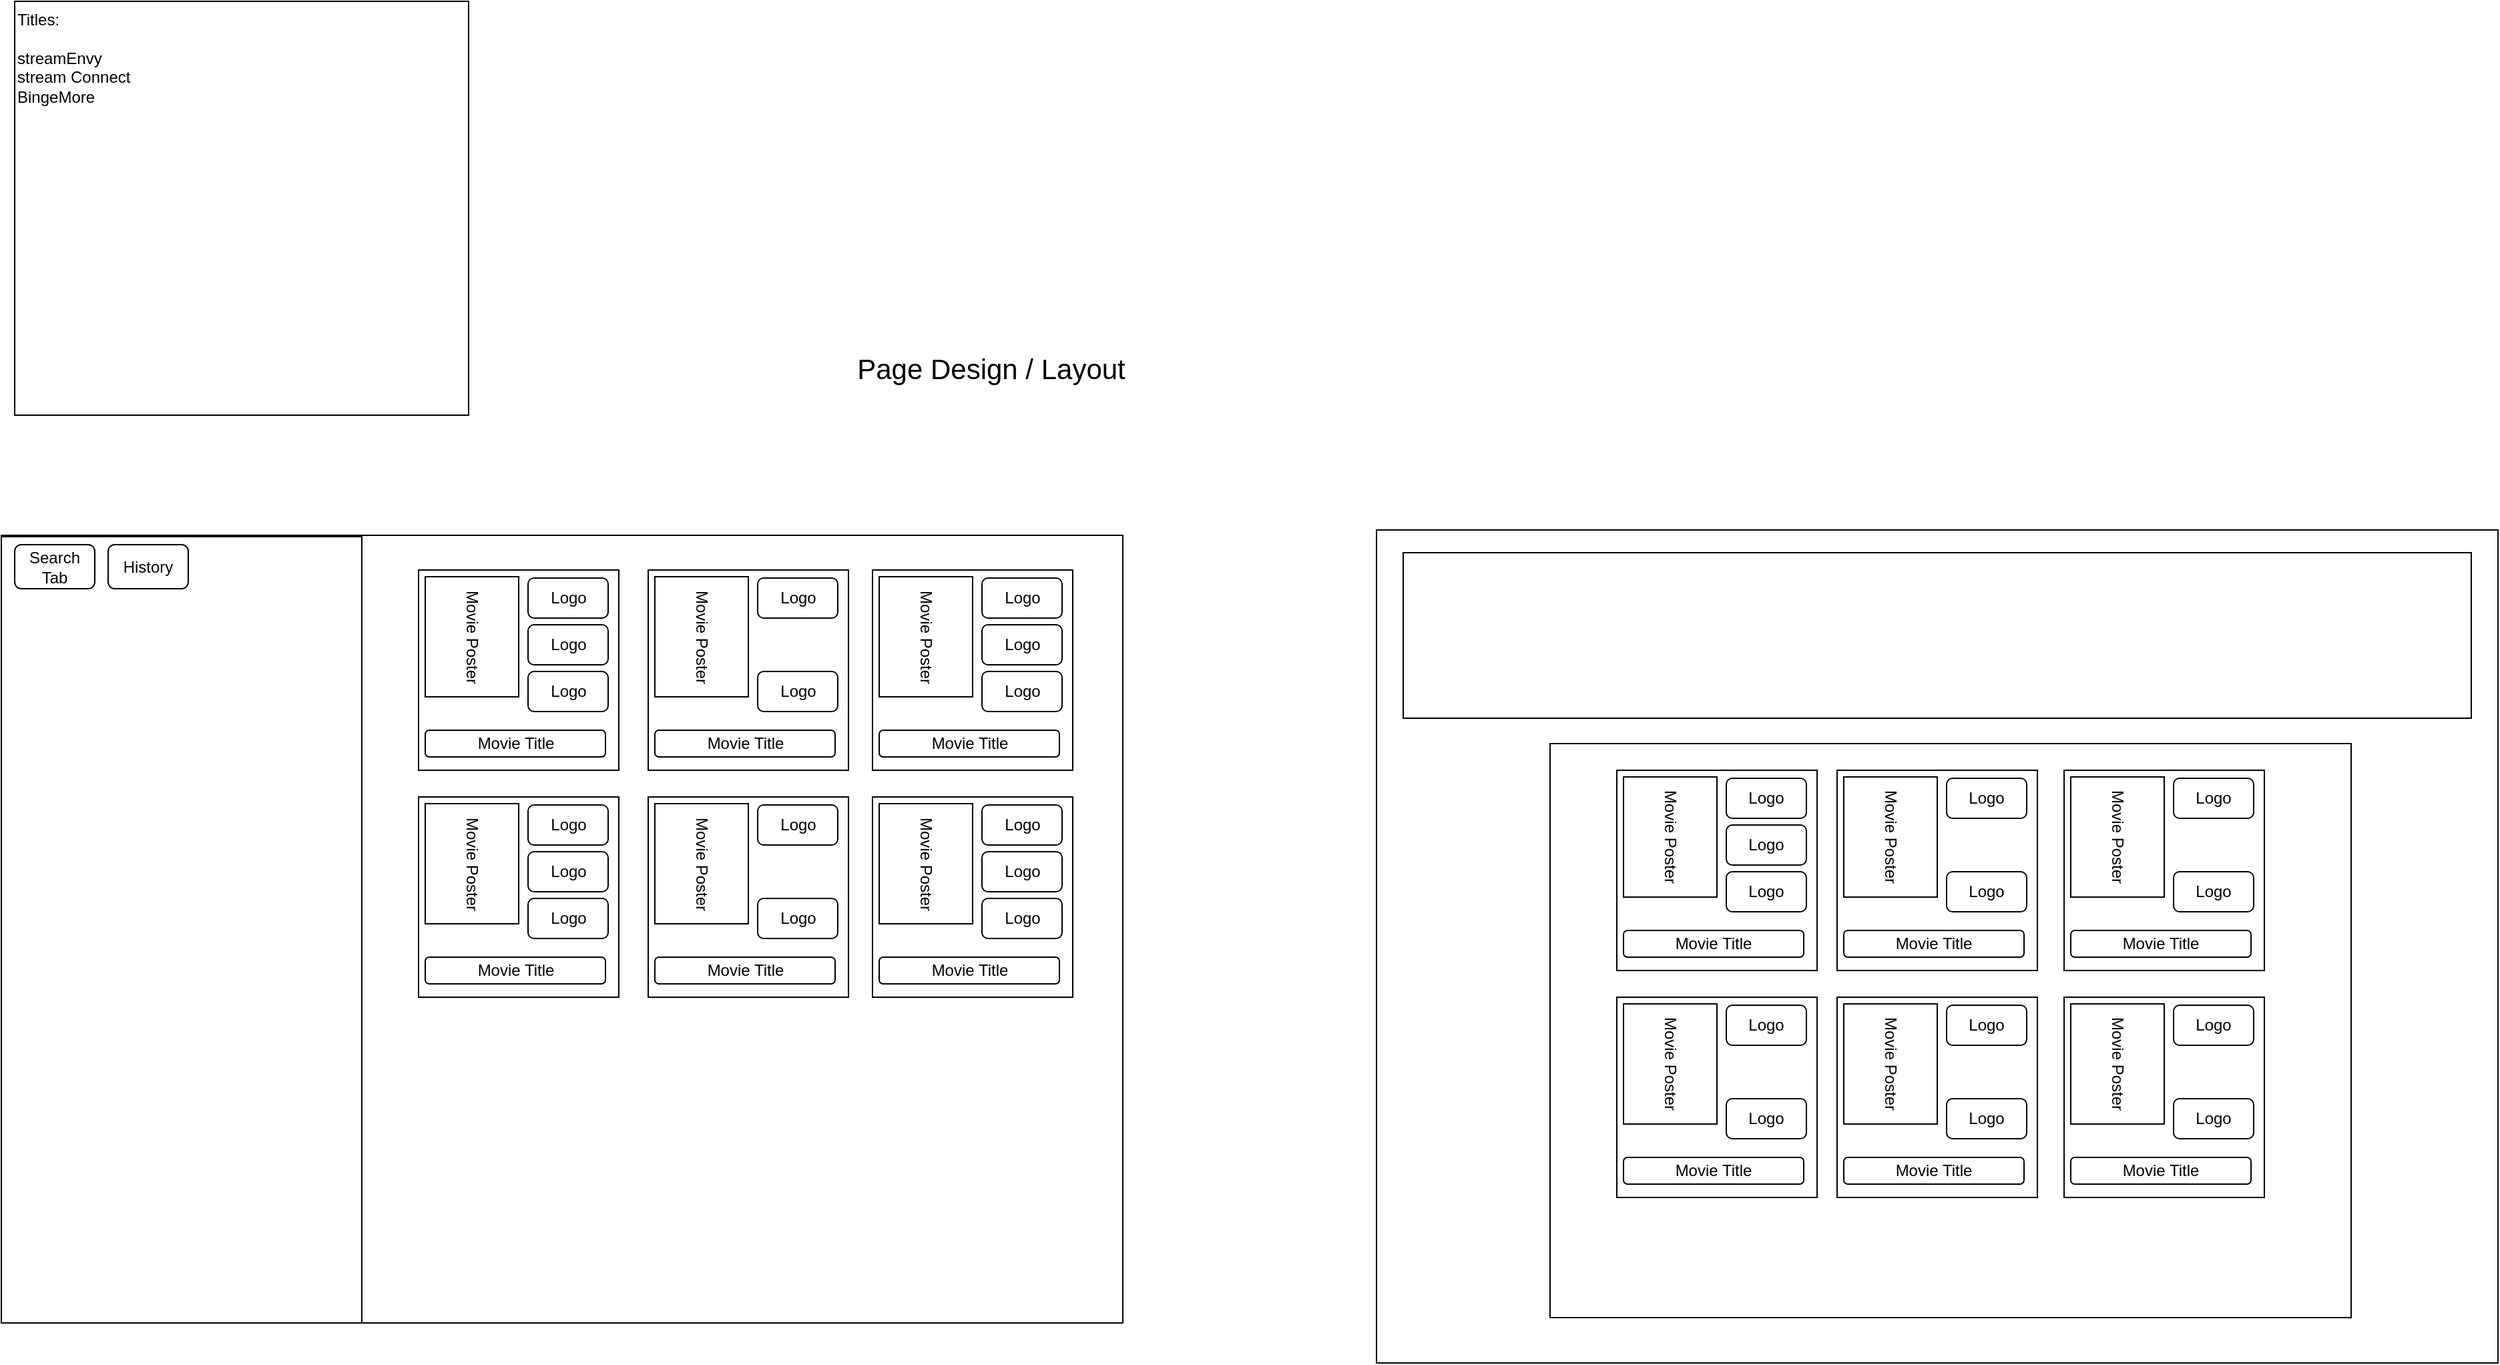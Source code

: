 <mxfile version="20.0.4" type="github" pages="3">
  <diagram id="Ak_6PLhMbCiVXatLOwjV" name="Page Layout">
    <mxGraphModel grid="1" page="1" gridSize="10" guides="1" tooltips="1" connect="1" arrows="1" fold="1" pageScale="1" pageWidth="850" pageHeight="1100" math="0" shadow="0">
      <root>
        <mxCell id="0" />
        <mxCell id="1" parent="0" />
        <mxCell id="VjZ6RCnpF5j11ZpRup7t-1" value="" style="rounded=0;whiteSpace=wrap;html=1;" parent="1" vertex="1">
          <mxGeometry x="20" y="80" width="840" height="590" as="geometry" />
        </mxCell>
        <mxCell id="VjZ6RCnpF5j11ZpRup7t-2" value="" style="rounded=0;whiteSpace=wrap;html=1;" parent="1" vertex="1">
          <mxGeometry x="20" y="81" width="270" height="589" as="geometry" />
        </mxCell>
        <mxCell id="VjZ6RCnpF5j11ZpRup7t-5" value="" style="whiteSpace=wrap;html=1;aspect=fixed;" parent="1" vertex="1">
          <mxGeometry x="332.5" y="106" width="150" height="150" as="geometry" />
        </mxCell>
        <mxCell id="VjZ6RCnpF5j11ZpRup7t-6" value="Movie Poster" style="rounded=0;whiteSpace=wrap;html=1;rotation=90;" parent="1" vertex="1">
          <mxGeometry x="327.5" y="121" width="90" height="70" as="geometry" />
        </mxCell>
        <mxCell id="VjZ6RCnpF5j11ZpRup7t-7" value="Logo" style="rounded=1;whiteSpace=wrap;html=1;" parent="1" vertex="1">
          <mxGeometry x="414.5" y="112" width="60" height="30" as="geometry" />
        </mxCell>
        <mxCell id="VjZ6RCnpF5j11ZpRup7t-8" value="Logo" style="rounded=1;whiteSpace=wrap;html=1;" parent="1" vertex="1">
          <mxGeometry x="414.5" y="147" width="60" height="30" as="geometry" />
        </mxCell>
        <mxCell id="VjZ6RCnpF5j11ZpRup7t-9" value="Logo" style="rounded=1;whiteSpace=wrap;html=1;" parent="1" vertex="1">
          <mxGeometry x="414.5" y="182" width="60" height="30" as="geometry" />
        </mxCell>
        <mxCell id="VjZ6RCnpF5j11ZpRup7t-10" value="Movie Title" style="rounded=1;whiteSpace=wrap;html=1;" parent="1" vertex="1">
          <mxGeometry x="337.5" y="226" width="135" height="20" as="geometry" />
        </mxCell>
        <mxCell id="VjZ6RCnpF5j11ZpRup7t-11" value="" style="whiteSpace=wrap;html=1;aspect=fixed;" parent="1" vertex="1">
          <mxGeometry x="504.5" y="106" width="150" height="150" as="geometry" />
        </mxCell>
        <mxCell id="VjZ6RCnpF5j11ZpRup7t-12" value="Movie Poster" style="rounded=0;whiteSpace=wrap;html=1;rotation=90;" parent="1" vertex="1">
          <mxGeometry x="499.5" y="121" width="90" height="70" as="geometry" />
        </mxCell>
        <mxCell id="VjZ6RCnpF5j11ZpRup7t-13" value="Movie Title" style="rounded=1;whiteSpace=wrap;html=1;" parent="1" vertex="1">
          <mxGeometry x="509.5" y="226" width="135" height="20" as="geometry" />
        </mxCell>
        <mxCell id="VjZ6RCnpF5j11ZpRup7t-14" value="Logo" style="rounded=1;whiteSpace=wrap;html=1;" parent="1" vertex="1">
          <mxGeometry x="586.5" y="182" width="60" height="30" as="geometry" />
        </mxCell>
        <mxCell id="VjZ6RCnpF5j11ZpRup7t-15" value="Logo" style="rounded=1;whiteSpace=wrap;html=1;" parent="1" vertex="1">
          <mxGeometry x="586.5" y="112" width="60" height="30" as="geometry" />
        </mxCell>
        <mxCell id="VjZ6RCnpF5j11ZpRup7t-26" value="" style="rounded=0;whiteSpace=wrap;html=1;" parent="1" vertex="1">
          <mxGeometry x="1050" y="76" width="840" height="624" as="geometry" />
        </mxCell>
        <mxCell id="VjZ6RCnpF5j11ZpRup7t-27" value="" style="rounded=0;whiteSpace=wrap;html=1;" parent="1" vertex="1">
          <mxGeometry x="1070" y="93" width="800" height="124" as="geometry" />
        </mxCell>
        <mxCell id="VjZ6RCnpF5j11ZpRup7t-28" value="" style="rounded=0;whiteSpace=wrap;html=1;" parent="1" vertex="1">
          <mxGeometry x="1180" y="236" width="600" height="430" as="geometry" />
        </mxCell>
        <mxCell id="VjZ6RCnpF5j11ZpRup7t-29" value="" style="whiteSpace=wrap;html=1;aspect=fixed;" parent="1" vertex="1">
          <mxGeometry x="1230" y="256" width="150" height="150" as="geometry" />
        </mxCell>
        <mxCell id="VjZ6RCnpF5j11ZpRup7t-30" value="Movie Poster" style="rounded=0;whiteSpace=wrap;html=1;rotation=90;" parent="1" vertex="1">
          <mxGeometry x="1225" y="271" width="90" height="70" as="geometry" />
        </mxCell>
        <mxCell id="VjZ6RCnpF5j11ZpRup7t-31" value="Logo" style="rounded=1;whiteSpace=wrap;html=1;" parent="1" vertex="1">
          <mxGeometry x="1312" y="262" width="60" height="30" as="geometry" />
        </mxCell>
        <mxCell id="VjZ6RCnpF5j11ZpRup7t-32" value="Logo" style="rounded=1;whiteSpace=wrap;html=1;" parent="1" vertex="1">
          <mxGeometry x="1312" y="297" width="60" height="30" as="geometry" />
        </mxCell>
        <mxCell id="VjZ6RCnpF5j11ZpRup7t-33" value="Logo" style="rounded=1;whiteSpace=wrap;html=1;" parent="1" vertex="1">
          <mxGeometry x="1312" y="332" width="60" height="30" as="geometry" />
        </mxCell>
        <mxCell id="VjZ6RCnpF5j11ZpRup7t-34" value="Movie Title" style="rounded=1;whiteSpace=wrap;html=1;" parent="1" vertex="1">
          <mxGeometry x="1235" y="376" width="135" height="20" as="geometry" />
        </mxCell>
        <mxCell id="VjZ6RCnpF5j11ZpRup7t-35" value="" style="whiteSpace=wrap;html=1;aspect=fixed;" parent="1" vertex="1">
          <mxGeometry x="1395" y="256" width="150" height="150" as="geometry" />
        </mxCell>
        <mxCell id="VjZ6RCnpF5j11ZpRup7t-36" value="Movie Poster" style="rounded=0;whiteSpace=wrap;html=1;rotation=90;" parent="1" vertex="1">
          <mxGeometry x="1390" y="271" width="90" height="70" as="geometry" />
        </mxCell>
        <mxCell id="VjZ6RCnpF5j11ZpRup7t-37" value="Movie Title" style="rounded=1;whiteSpace=wrap;html=1;" parent="1" vertex="1">
          <mxGeometry x="1400" y="376" width="135" height="20" as="geometry" />
        </mxCell>
        <mxCell id="VjZ6RCnpF5j11ZpRup7t-38" value="Logo" style="rounded=1;whiteSpace=wrap;html=1;" parent="1" vertex="1">
          <mxGeometry x="1477" y="332" width="60" height="30" as="geometry" />
        </mxCell>
        <mxCell id="VjZ6RCnpF5j11ZpRup7t-39" value="Logo" style="rounded=1;whiteSpace=wrap;html=1;" parent="1" vertex="1">
          <mxGeometry x="1477" y="262" width="60" height="30" as="geometry" />
        </mxCell>
        <mxCell id="VjZ6RCnpF5j11ZpRup7t-40" value="" style="whiteSpace=wrap;html=1;aspect=fixed;" parent="1" vertex="1">
          <mxGeometry x="1230" y="426" width="150" height="150" as="geometry" />
        </mxCell>
        <mxCell id="VjZ6RCnpF5j11ZpRup7t-41" value="Movie Poster" style="rounded=0;whiteSpace=wrap;html=1;rotation=90;" parent="1" vertex="1">
          <mxGeometry x="1225" y="441" width="90" height="70" as="geometry" />
        </mxCell>
        <mxCell id="VjZ6RCnpF5j11ZpRup7t-42" value="Movie Title" style="rounded=1;whiteSpace=wrap;html=1;" parent="1" vertex="1">
          <mxGeometry x="1235" y="546" width="135" height="20" as="geometry" />
        </mxCell>
        <mxCell id="VjZ6RCnpF5j11ZpRup7t-43" value="Logo" style="rounded=1;whiteSpace=wrap;html=1;" parent="1" vertex="1">
          <mxGeometry x="1312" y="502" width="60" height="30" as="geometry" />
        </mxCell>
        <mxCell id="VjZ6RCnpF5j11ZpRup7t-44" value="Logo" style="rounded=1;whiteSpace=wrap;html=1;" parent="1" vertex="1">
          <mxGeometry x="1312" y="432" width="60" height="30" as="geometry" />
        </mxCell>
        <mxCell id="VjZ6RCnpF5j11ZpRup7t-45" value="" style="whiteSpace=wrap;html=1;aspect=fixed;" parent="1" vertex="1">
          <mxGeometry x="1395" y="426" width="150" height="150" as="geometry" />
        </mxCell>
        <mxCell id="VjZ6RCnpF5j11ZpRup7t-46" value="Movie Poster" style="rounded=0;whiteSpace=wrap;html=1;rotation=90;" parent="1" vertex="1">
          <mxGeometry x="1390" y="441" width="90" height="70" as="geometry" />
        </mxCell>
        <mxCell id="VjZ6RCnpF5j11ZpRup7t-47" value="Movie Title" style="rounded=1;whiteSpace=wrap;html=1;" parent="1" vertex="1">
          <mxGeometry x="1400" y="546" width="135" height="20" as="geometry" />
        </mxCell>
        <mxCell id="VjZ6RCnpF5j11ZpRup7t-48" value="Logo" style="rounded=1;whiteSpace=wrap;html=1;" parent="1" vertex="1">
          <mxGeometry x="1477" y="502" width="60" height="30" as="geometry" />
        </mxCell>
        <mxCell id="VjZ6RCnpF5j11ZpRup7t-49" value="Logo" style="rounded=1;whiteSpace=wrap;html=1;" parent="1" vertex="1">
          <mxGeometry x="1477" y="432" width="60" height="30" as="geometry" />
        </mxCell>
        <mxCell id="VjZ6RCnpF5j11ZpRup7t-50" value="" style="whiteSpace=wrap;html=1;aspect=fixed;" parent="1" vertex="1">
          <mxGeometry x="1565" y="256" width="150" height="150" as="geometry" />
        </mxCell>
        <mxCell id="VjZ6RCnpF5j11ZpRup7t-51" value="Movie Poster" style="rounded=0;whiteSpace=wrap;html=1;rotation=90;" parent="1" vertex="1">
          <mxGeometry x="1560" y="271" width="90" height="70" as="geometry" />
        </mxCell>
        <mxCell id="VjZ6RCnpF5j11ZpRup7t-52" value="Movie Title" style="rounded=1;whiteSpace=wrap;html=1;" parent="1" vertex="1">
          <mxGeometry x="1570" y="376" width="135" height="20" as="geometry" />
        </mxCell>
        <mxCell id="VjZ6RCnpF5j11ZpRup7t-53" value="Logo" style="rounded=1;whiteSpace=wrap;html=1;" parent="1" vertex="1">
          <mxGeometry x="1647" y="332" width="60" height="30" as="geometry" />
        </mxCell>
        <mxCell id="VjZ6RCnpF5j11ZpRup7t-54" value="Logo" style="rounded=1;whiteSpace=wrap;html=1;" parent="1" vertex="1">
          <mxGeometry x="1647" y="262" width="60" height="30" as="geometry" />
        </mxCell>
        <mxCell id="VjZ6RCnpF5j11ZpRup7t-55" value="" style="whiteSpace=wrap;html=1;aspect=fixed;" parent="1" vertex="1">
          <mxGeometry x="1565" y="426" width="150" height="150" as="geometry" />
        </mxCell>
        <mxCell id="VjZ6RCnpF5j11ZpRup7t-56" value="Movie Poster" style="rounded=0;whiteSpace=wrap;html=1;rotation=90;" parent="1" vertex="1">
          <mxGeometry x="1560" y="441" width="90" height="70" as="geometry" />
        </mxCell>
        <mxCell id="VjZ6RCnpF5j11ZpRup7t-57" value="Movie Title" style="rounded=1;whiteSpace=wrap;html=1;" parent="1" vertex="1">
          <mxGeometry x="1570" y="546" width="135" height="20" as="geometry" />
        </mxCell>
        <mxCell id="VjZ6RCnpF5j11ZpRup7t-58" value="Logo" style="rounded=1;whiteSpace=wrap;html=1;" parent="1" vertex="1">
          <mxGeometry x="1647" y="502" width="60" height="30" as="geometry" />
        </mxCell>
        <mxCell id="VjZ6RCnpF5j11ZpRup7t-59" value="Logo" style="rounded=1;whiteSpace=wrap;html=1;" parent="1" vertex="1">
          <mxGeometry x="1647" y="432" width="60" height="30" as="geometry" />
        </mxCell>
        <mxCell id="VjZ6RCnpF5j11ZpRup7t-84" value="" style="whiteSpace=wrap;html=1;aspect=fixed;" parent="1" vertex="1">
          <mxGeometry x="672.5" y="106" width="150" height="150" as="geometry" />
        </mxCell>
        <mxCell id="VjZ6RCnpF5j11ZpRup7t-85" value="Movie Poster" style="rounded=0;whiteSpace=wrap;html=1;rotation=90;" parent="1" vertex="1">
          <mxGeometry x="667.5" y="121" width="90" height="70" as="geometry" />
        </mxCell>
        <mxCell id="VjZ6RCnpF5j11ZpRup7t-86" value="Logo" style="rounded=1;whiteSpace=wrap;html=1;" parent="1" vertex="1">
          <mxGeometry x="754.5" y="112" width="60" height="30" as="geometry" />
        </mxCell>
        <mxCell id="VjZ6RCnpF5j11ZpRup7t-87" value="Logo" style="rounded=1;whiteSpace=wrap;html=1;" parent="1" vertex="1">
          <mxGeometry x="754.5" y="147" width="60" height="30" as="geometry" />
        </mxCell>
        <mxCell id="VjZ6RCnpF5j11ZpRup7t-88" value="Logo" style="rounded=1;whiteSpace=wrap;html=1;" parent="1" vertex="1">
          <mxGeometry x="754.5" y="182" width="60" height="30" as="geometry" />
        </mxCell>
        <mxCell id="VjZ6RCnpF5j11ZpRup7t-89" value="Movie Title" style="rounded=1;whiteSpace=wrap;html=1;" parent="1" vertex="1">
          <mxGeometry x="677.5" y="226" width="135" height="20" as="geometry" />
        </mxCell>
        <mxCell id="VjZ6RCnpF5j11ZpRup7t-90" value="" style="whiteSpace=wrap;html=1;aspect=fixed;" parent="1" vertex="1">
          <mxGeometry x="332.5" y="276" width="150" height="150" as="geometry" />
        </mxCell>
        <mxCell id="VjZ6RCnpF5j11ZpRup7t-91" value="Movie Poster" style="rounded=0;whiteSpace=wrap;html=1;rotation=90;" parent="1" vertex="1">
          <mxGeometry x="327.5" y="291" width="90" height="70" as="geometry" />
        </mxCell>
        <mxCell id="VjZ6RCnpF5j11ZpRup7t-92" value="Logo" style="rounded=1;whiteSpace=wrap;html=1;" parent="1" vertex="1">
          <mxGeometry x="414.5" y="282" width="60" height="30" as="geometry" />
        </mxCell>
        <mxCell id="VjZ6RCnpF5j11ZpRup7t-93" value="Logo" style="rounded=1;whiteSpace=wrap;html=1;" parent="1" vertex="1">
          <mxGeometry x="414.5" y="317" width="60" height="30" as="geometry" />
        </mxCell>
        <mxCell id="VjZ6RCnpF5j11ZpRup7t-94" value="Logo" style="rounded=1;whiteSpace=wrap;html=1;" parent="1" vertex="1">
          <mxGeometry x="414.5" y="352" width="60" height="30" as="geometry" />
        </mxCell>
        <mxCell id="VjZ6RCnpF5j11ZpRup7t-95" value="Movie Title" style="rounded=1;whiteSpace=wrap;html=1;" parent="1" vertex="1">
          <mxGeometry x="337.5" y="396" width="135" height="20" as="geometry" />
        </mxCell>
        <mxCell id="VjZ6RCnpF5j11ZpRup7t-96" value="" style="whiteSpace=wrap;html=1;aspect=fixed;" parent="1" vertex="1">
          <mxGeometry x="504.5" y="276" width="150" height="150" as="geometry" />
        </mxCell>
        <mxCell id="VjZ6RCnpF5j11ZpRup7t-97" value="Movie Poster" style="rounded=0;whiteSpace=wrap;html=1;rotation=90;" parent="1" vertex="1">
          <mxGeometry x="499.5" y="291" width="90" height="70" as="geometry" />
        </mxCell>
        <mxCell id="VjZ6RCnpF5j11ZpRup7t-98" value="Movie Title" style="rounded=1;whiteSpace=wrap;html=1;" parent="1" vertex="1">
          <mxGeometry x="509.5" y="396" width="135" height="20" as="geometry" />
        </mxCell>
        <mxCell id="VjZ6RCnpF5j11ZpRup7t-99" value="Logo" style="rounded=1;whiteSpace=wrap;html=1;" parent="1" vertex="1">
          <mxGeometry x="586.5" y="352" width="60" height="30" as="geometry" />
        </mxCell>
        <mxCell id="VjZ6RCnpF5j11ZpRup7t-100" value="Logo" style="rounded=1;whiteSpace=wrap;html=1;" parent="1" vertex="1">
          <mxGeometry x="586.5" y="282" width="60" height="30" as="geometry" />
        </mxCell>
        <mxCell id="VjZ6RCnpF5j11ZpRup7t-101" value="" style="whiteSpace=wrap;html=1;aspect=fixed;" parent="1" vertex="1">
          <mxGeometry x="672.5" y="276" width="150" height="150" as="geometry" />
        </mxCell>
        <mxCell id="VjZ6RCnpF5j11ZpRup7t-102" value="Movie Poster" style="rounded=0;whiteSpace=wrap;html=1;rotation=90;" parent="1" vertex="1">
          <mxGeometry x="667.5" y="291" width="90" height="70" as="geometry" />
        </mxCell>
        <mxCell id="VjZ6RCnpF5j11ZpRup7t-103" value="Logo" style="rounded=1;whiteSpace=wrap;html=1;" parent="1" vertex="1">
          <mxGeometry x="754.5" y="282" width="60" height="30" as="geometry" />
        </mxCell>
        <mxCell id="VjZ6RCnpF5j11ZpRup7t-104" value="Logo" style="rounded=1;whiteSpace=wrap;html=1;" parent="1" vertex="1">
          <mxGeometry x="754.5" y="317" width="60" height="30" as="geometry" />
        </mxCell>
        <mxCell id="VjZ6RCnpF5j11ZpRup7t-105" value="Logo" style="rounded=1;whiteSpace=wrap;html=1;" parent="1" vertex="1">
          <mxGeometry x="754.5" y="352" width="60" height="30" as="geometry" />
        </mxCell>
        <mxCell id="VjZ6RCnpF5j11ZpRup7t-106" value="Movie Title" style="rounded=1;whiteSpace=wrap;html=1;" parent="1" vertex="1">
          <mxGeometry x="677.5" y="396" width="135" height="20" as="geometry" />
        </mxCell>
        <mxCell id="HzVnUczQ9QOxi_G6JP10-1" value="Search Tab" style="rounded=1;whiteSpace=wrap;html=1;" parent="1" vertex="1">
          <mxGeometry x="30" y="87" width="60" height="33" as="geometry" />
        </mxCell>
        <mxCell id="HzVnUczQ9QOxi_G6JP10-2" value="History" style="rounded=1;whiteSpace=wrap;html=1;" parent="1" vertex="1">
          <mxGeometry x="100" y="87" width="60" height="33" as="geometry" />
        </mxCell>
        <mxCell id="6lMFUfr0LPkwI6VHOKyJ-1" value="Titles:&lt;br&gt;&lt;br&gt;streamEnvy&lt;br&gt;stream Connect&lt;br&gt;BingeMore" style="rounded=0;whiteSpace=wrap;html=1;labelBackgroundColor=none;align=left;verticalAlign=top;" vertex="1" parent="1">
          <mxGeometry x="30" y="-320" width="340" height="310" as="geometry" />
        </mxCell>
        <mxCell id="VujciQvoE6EGb4st5xI6-1" value="Page Design / Layout" style="text;html=1;strokeColor=none;fillColor=none;align=center;verticalAlign=middle;whiteSpace=wrap;rounded=0;fontSize=21;" vertex="1" parent="1">
          <mxGeometry x="483" y="-60" width="557" height="30" as="geometry" />
        </mxCell>
      </root>
    </mxGraphModel>
  </diagram>
  <diagram id="16dwAzLYU4UgS7igFexs" name="Card Displays">
    <mxGraphModel dx="2272" dy="772" grid="1" gridSize="10" guides="1" tooltips="1" connect="1" arrows="1" fold="1" page="1" pageScale="1" pageWidth="850" pageHeight="1100" math="0" shadow="0">
      <root>
        <mxCell id="0" />
        <mxCell id="1" parent="0" />
        <mxCell id="e_unM6hv__YjRPhUCG6u-1" value="" style="rounded=0;whiteSpace=wrap;html=1;" vertex="1" parent="1">
          <mxGeometry x="-200" y="170" width="400" height="150" as="geometry" />
        </mxCell>
        <mxCell id="e_unM6hv__YjRPhUCG6u-2" value="Movie Poster" style="rounded=0;whiteSpace=wrap;html=1;" vertex="1" parent="1">
          <mxGeometry x="-200" y="170" width="110" height="150" as="geometry" />
        </mxCell>
        <mxCell id="e_unM6hv__YjRPhUCG6u-3" value="Other Actors" style="rounded=1;whiteSpace=wrap;html=1;align=left;" vertex="1" parent="1">
          <mxGeometry x="-82.5" y="217" width="192.5" height="93" as="geometry" />
        </mxCell>
        <mxCell id="e_unM6hv__YjRPhUCG6u-4" value="Harry Potter" style="rounded=0;whiteSpace=wrap;html=1;align=left;" vertex="1" parent="1">
          <mxGeometry x="-82.5" y="180" width="192.5" height="30" as="geometry" />
        </mxCell>
        <mxCell id="e_unM6hv__YjRPhUCG6u-5" value="Disney Plus&lt;br&gt;Netflix" style="rounded=0;whiteSpace=wrap;html=1;align=center;verticalAlign=top;" vertex="1" parent="1">
          <mxGeometry x="120" y="180" width="70" height="130" as="geometry" />
        </mxCell>
        <mxCell id="e_unM6hv__YjRPhUCG6u-6" value="Movie Thumb" style="rounded=0;whiteSpace=wrap;html=1;" vertex="1" parent="1">
          <mxGeometry x="-202.5" y="370" width="50" height="60" as="geometry" />
        </mxCell>
        <mxCell id="e_unM6hv__YjRPhUCG6u-7" value="Harry Potter" style="rounded=0;whiteSpace=wrap;html=1;align=left;" vertex="1" parent="1">
          <mxGeometry x="-132.5" y="370" width="272.5" height="30" as="geometry" />
        </mxCell>
        <mxCell id="e_unM6hv__YjRPhUCG6u-8" value="Disney Plus | Netflix" style="rounded=0;whiteSpace=wrap;html=1;align=left;" vertex="1" parent="1">
          <mxGeometry x="-132.5" y="400" width="272.5" height="30" as="geometry" />
        </mxCell>
        <mxCell id="e_unM6hv__YjRPhUCG6u-9" value="Movie Thumb" style="rounded=0;whiteSpace=wrap;html=1;" vertex="1" parent="1">
          <mxGeometry x="-200" y="500" width="50" height="60" as="geometry" />
        </mxCell>
        <mxCell id="e_unM6hv__YjRPhUCG6u-10" value="Harry Potter" style="rounded=0;whiteSpace=wrap;html=1;align=left;" vertex="1" parent="1">
          <mxGeometry x="-130" y="502" width="80" height="30" as="geometry" />
        </mxCell>
        <mxCell id="e_unM6hv__YjRPhUCG6u-11" value="Disney Plus | Netflix" style="rounded=0;whiteSpace=wrap;html=1;align=right;" vertex="1" parent="1">
          <mxGeometry x="-50" y="502" width="190" height="30" as="geometry" />
        </mxCell>
        <mxCell id="e_unM6hv__YjRPhUCG6u-12" value="Other Actors" style="rounded=1;whiteSpace=wrap;html=1;align=left;" vertex="1" parent="1">
          <mxGeometry x="-130" y="532" width="270" height="28" as="geometry" />
        </mxCell>
        <mxCell id="e_unM6hv__YjRPhUCG6u-13" value="Sample 1" style="text;html=1;strokeColor=none;fillColor=none;align=center;verticalAlign=middle;whiteSpace=wrap;rounded=0;fontSize=21;" vertex="1" parent="1">
          <mxGeometry x="-200" y="140" width="130" height="30" as="geometry" />
        </mxCell>
        <mxCell id="e_unM6hv__YjRPhUCG6u-14" value="Sample 2" style="text;html=1;strokeColor=none;fillColor=none;align=center;verticalAlign=middle;whiteSpace=wrap;rounded=0;fontSize=21;" vertex="1" parent="1">
          <mxGeometry x="-202.5" y="340" width="130" height="30" as="geometry" />
        </mxCell>
        <mxCell id="e_unM6hv__YjRPhUCG6u-15" value="Sample 3" style="text;html=1;strokeColor=none;fillColor=none;align=center;verticalAlign=middle;whiteSpace=wrap;rounded=0;fontSize=21;" vertex="1" parent="1">
          <mxGeometry x="-200" y="470" width="130" height="30" as="geometry" />
        </mxCell>
        <mxCell id="_NdngEPlZqnVifICcVsG-1" value="Hulu" style="rounded=0;whiteSpace=wrap;html=1;" vertex="1" parent="1">
          <mxGeometry x="630" y="142" width="120" height="60" as="geometry" />
        </mxCell>
        <mxCell id="_NdngEPlZqnVifICcVsG-2" value="Netflix&lt;span style=&quot;color: rgba(0, 0, 0, 0); font-family: monospace; font-size: 0px; text-align: start;&quot;&gt;%3CmxGraphModel%3E%3Croot%3E%3CmxCell%20id%3D%220%22%2F%3E%3CmxCell%20id%3D%221%22%20parent%3D%220%22%2F%3E%3CmxCell%20id%3D%222%22%20value%3D%22Hulu%22%20style%3D%22rounded%3D0%3BwhiteSpace%3Dwrap%3Bhtml%3D1%3B%22%20vertex%3D%221%22%20parent%3D%221%22%3E%3CmxGeometry%20x%3D%221090%22%20y%3D%22760%22%20width%3D%22120%22%20height%3D%2260%22%20as%3D%22geometry%22%2F%3E%3C%2FmxCell%3E%3C%2Froot%3E%3C%2FmxGraphModel%3E&lt;/span&gt;" style="rounded=0;whiteSpace=wrap;html=1;" vertex="1" parent="1">
          <mxGeometry x="775" y="142" width="120" height="60" as="geometry" />
        </mxCell>
        <mxCell id="_NdngEPlZqnVifICcVsG-3" value="Service" style="rounded=0;whiteSpace=wrap;html=1;" vertex="1" parent="1">
          <mxGeometry x="920" y="142" width="120" height="60" as="geometry" />
        </mxCell>
        <mxCell id="_NdngEPlZqnVifICcVsG-4" value="Movie Thumb" style="rounded=0;whiteSpace=wrap;html=1;" vertex="1" parent="1">
          <mxGeometry x="330" y="212" width="50" height="60" as="geometry" />
        </mxCell>
        <mxCell id="_NdngEPlZqnVifICcVsG-5" value="Harry Potter" style="rounded=0;whiteSpace=wrap;html=1;align=left;" vertex="1" parent="1">
          <mxGeometry x="380" y="212" width="240" height="30" as="geometry" />
        </mxCell>
        <mxCell id="_NdngEPlZqnVifICcVsG-6" value="Other Actors" style="rounded=1;whiteSpace=wrap;html=1;align=left;" vertex="1" parent="1">
          <mxGeometry x="380" y="244" width="240" height="28" as="geometry" />
        </mxCell>
        <mxCell id="_NdngEPlZqnVifICcVsG-7" value="" style="sketch=0;html=1;aspect=fixed;strokeColor=none;shadow=0;align=center;verticalAlign=top;fillColor=#2D9C5E;shape=mxgraph.gcp2.check" vertex="1" parent="1">
          <mxGeometry x="660" y="212" width="75" height="60" as="geometry" />
        </mxCell>
        <mxCell id="_NdngEPlZqnVifICcVsG-8" value="" style="sketch=0;html=1;aspect=fixed;strokeColor=none;shadow=0;align=center;verticalAlign=top;fillColor=#2D9C5E;shape=mxgraph.gcp2.check" vertex="1" parent="1">
          <mxGeometry x="945" y="212" width="75" height="60" as="geometry" />
        </mxCell>
        <mxCell id="_NdngEPlZqnVifICcVsG-9" value="" style="verticalLabelPosition=bottom;verticalAlign=top;html=1;shape=mxgraph.basic.no_symbol;labelBackgroundColor=#FF1F0F;" vertex="1" parent="1">
          <mxGeometry x="805" y="212" width="60" height="60" as="geometry" />
        </mxCell>
        <mxCell id="_NdngEPlZqnVifICcVsG-10" value="Movie Thumb" style="rounded=0;whiteSpace=wrap;html=1;" vertex="1" parent="1">
          <mxGeometry x="330" y="294" width="50" height="60" as="geometry" />
        </mxCell>
        <mxCell id="_NdngEPlZqnVifICcVsG-11" value="Harry Potter" style="rounded=0;whiteSpace=wrap;html=1;align=left;" vertex="1" parent="1">
          <mxGeometry x="380" y="294" width="240" height="30" as="geometry" />
        </mxCell>
        <mxCell id="_NdngEPlZqnVifICcVsG-12" value="Other Actors" style="rounded=1;whiteSpace=wrap;html=1;align=left;" vertex="1" parent="1">
          <mxGeometry x="380" y="326" width="240" height="28" as="geometry" />
        </mxCell>
        <mxCell id="_NdngEPlZqnVifICcVsG-13" value="" style="sketch=0;html=1;aspect=fixed;strokeColor=none;shadow=0;align=center;verticalAlign=top;fillColor=#2D9C5E;shape=mxgraph.gcp2.check" vertex="1" parent="1">
          <mxGeometry x="797.5" y="302" width="75" height="60" as="geometry" />
        </mxCell>
        <mxCell id="_NdngEPlZqnVifICcVsG-14" value="" style="verticalLabelPosition=bottom;verticalAlign=top;html=1;shape=mxgraph.basic.no_symbol;labelBackgroundColor=#FF1F0F;" vertex="1" parent="1">
          <mxGeometry x="667.5" y="302" width="60" height="60" as="geometry" />
        </mxCell>
        <mxCell id="_NdngEPlZqnVifICcVsG-15" value="" style="verticalLabelPosition=bottom;verticalAlign=top;html=1;shape=mxgraph.basic.no_symbol;labelBackgroundColor=#FF1F0F;" vertex="1" parent="1">
          <mxGeometry x="950" y="310" width="60" height="60" as="geometry" />
        </mxCell>
        <mxCell id="_NdngEPlZqnVifICcVsG-16" value="Sample 4" style="text;html=1;strokeColor=none;fillColor=none;align=center;verticalAlign=middle;whiteSpace=wrap;rounded=0;fontSize=21;" vertex="1" parent="1">
          <mxGeometry x="537.5" y="102" width="130" height="30" as="geometry" />
        </mxCell>
        <mxCell id="fSkITsUwCbPFhRJOIOhU-1" value="" style="whiteSpace=wrap;html=1;aspect=fixed;" vertex="1" parent="1">
          <mxGeometry x="315" y="442" width="150" height="150" as="geometry" />
        </mxCell>
        <mxCell id="fSkITsUwCbPFhRJOIOhU-2" value="Movie Poster" style="rounded=0;whiteSpace=wrap;html=1;rotation=90;" vertex="1" parent="1">
          <mxGeometry x="310" y="457" width="90" height="70" as="geometry" />
        </mxCell>
        <mxCell id="fSkITsUwCbPFhRJOIOhU-3" value="Logo" style="rounded=1;whiteSpace=wrap;html=1;" vertex="1" parent="1">
          <mxGeometry x="397" y="448" width="60" height="30" as="geometry" />
        </mxCell>
        <mxCell id="fSkITsUwCbPFhRJOIOhU-4" value="Logo" style="rounded=1;whiteSpace=wrap;html=1;" vertex="1" parent="1">
          <mxGeometry x="397" y="483" width="60" height="30" as="geometry" />
        </mxCell>
        <mxCell id="fSkITsUwCbPFhRJOIOhU-5" value="Logo" style="rounded=1;whiteSpace=wrap;html=1;" vertex="1" parent="1">
          <mxGeometry x="397" y="518" width="60" height="30" as="geometry" />
        </mxCell>
        <mxCell id="fSkITsUwCbPFhRJOIOhU-6" value="Movie Title" style="rounded=1;whiteSpace=wrap;html=1;" vertex="1" parent="1">
          <mxGeometry x="320" y="562" width="135" height="20" as="geometry" />
        </mxCell>
        <mxCell id="fSkITsUwCbPFhRJOIOhU-7" value="Sample 5" style="text;html=1;strokeColor=none;fillColor=none;align=center;verticalAlign=middle;whiteSpace=wrap;rounded=0;fontSize=21;" vertex="1" parent="1">
          <mxGeometry x="315" y="400" width="155" height="30" as="geometry" />
        </mxCell>
      </root>
    </mxGraphModel>
  </diagram>
  <diagram id="n4ceWn8FQcr7qhaXnkZ7" name="User Journey">
    <mxGraphModel dx="2272" dy="892" grid="1" gridSize="10" guides="1" tooltips="1" connect="1" arrows="1" fold="1" page="1" pageScale="1" pageWidth="850" pageHeight="1100" math="0" shadow="0">
      <root>
        <mxCell id="0" />
        <mxCell id="1" parent="0" />
        <mxCell id="ITFoYQE2wAbQyzZCcl7x-4" style="edgeStyle=orthogonalEdgeStyle;rounded=0;orthogonalLoop=1;jettySize=auto;html=1;exitX=1;exitY=0.5;exitDx=0;exitDy=0;entryX=0;entryY=0.511;entryDx=0;entryDy=0;entryPerimeter=0;fontSize=21;" edge="1" parent="1" source="ITFoYQE2wAbQyzZCcl7x-1" target="ITFoYQE2wAbQyzZCcl7x-2">
          <mxGeometry relative="1" as="geometry" />
        </mxCell>
        <mxCell id="ITFoYQE2wAbQyzZCcl7x-1" value="User enters a search" style="shape=ext;double=1;rounded=1;whiteSpace=wrap;html=1;fontSize=21;" vertex="1" parent="1">
          <mxGeometry x="-60" y="221" width="180" height="80" as="geometry" />
        </mxCell>
        <mxCell id="ITFoYQE2wAbQyzZCcl7x-7" value="No" style="edgeStyle=orthogonalEdgeStyle;rounded=0;orthogonalLoop=1;jettySize=auto;html=1;entryX=0.033;entryY=0.522;entryDx=0;entryDy=0;entryPerimeter=0;fontSize=21;" edge="1" parent="1" source="ITFoYQE2wAbQyzZCcl7x-2" target="ITFoYQE2wAbQyzZCcl7x-6">
          <mxGeometry relative="1" as="geometry" />
        </mxCell>
        <mxCell id="ITFoYQE2wAbQyzZCcl7x-12" value="Yes" style="edgeStyle=orthogonalEdgeStyle;rounded=0;orthogonalLoop=1;jettySize=auto;html=1;entryX=0.5;entryY=0;entryDx=0;entryDy=0;fontSize=21;" edge="1" parent="1" source="ITFoYQE2wAbQyzZCcl7x-2" target="ITFoYQE2wAbQyzZCcl7x-5">
          <mxGeometry relative="1" as="geometry" />
        </mxCell>
        <mxCell id="ITFoYQE2wAbQyzZCcl7x-2" value="Is Actor?" style="html=1;whiteSpace=wrap;aspect=fixed;shape=isoRectangle;fontSize=21;" vertex="1" parent="1">
          <mxGeometry x="275" y="215" width="150" height="90" as="geometry" />
        </mxCell>
        <mxCell id="ITFoYQE2wAbQyzZCcl7x-14" style="edgeStyle=orthogonalEdgeStyle;rounded=0;orthogonalLoop=1;jettySize=auto;html=1;exitX=0.5;exitY=1;exitDx=0;exitDy=0;entryX=0.5;entryY=0;entryDx=0;entryDy=0;fontSize=21;" edge="1" parent="1" source="ITFoYQE2wAbQyzZCcl7x-5" target="ITFoYQE2wAbQyzZCcl7x-13">
          <mxGeometry relative="1" as="geometry" />
        </mxCell>
        <mxCell id="ITFoYQE2wAbQyzZCcl7x-5" value="Pull movies of actor" style="shape=ext;double=1;rounded=0;whiteSpace=wrap;html=1;fontSize=21;" vertex="1" parent="1">
          <mxGeometry x="290" y="410" width="120" height="80" as="geometry" />
        </mxCell>
        <mxCell id="ITFoYQE2wAbQyzZCcl7x-10" value="No" style="edgeStyle=orthogonalEdgeStyle;rounded=0;orthogonalLoop=1;jettySize=auto;html=1;entryX=0;entryY=0.5;entryDx=0;entryDy=0;fontSize=21;" edge="1" parent="1" source="ITFoYQE2wAbQyzZCcl7x-6" target="ITFoYQE2wAbQyzZCcl7x-9">
          <mxGeometry relative="1" as="geometry" />
        </mxCell>
        <mxCell id="ITFoYQE2wAbQyzZCcl7x-11" value="Yes" style="edgeStyle=orthogonalEdgeStyle;rounded=0;orthogonalLoop=1;jettySize=auto;html=1;entryX=0.5;entryY=0;entryDx=0;entryDy=0;fontSize=21;" edge="1" parent="1" source="ITFoYQE2wAbQyzZCcl7x-6" target="ITFoYQE2wAbQyzZCcl7x-8">
          <mxGeometry relative="1" as="geometry" />
        </mxCell>
        <mxCell id="ITFoYQE2wAbQyzZCcl7x-6" value="Is Movie?" style="html=1;whiteSpace=wrap;aspect=fixed;shape=isoRectangle;fontSize=21;" vertex="1" parent="1">
          <mxGeometry x="550" y="215" width="150" height="90" as="geometry" />
        </mxCell>
        <mxCell id="ITFoYQE2wAbQyzZCcl7x-8" value="Display movie" style="shape=ext;double=1;rounded=0;whiteSpace=wrap;html=1;fontSize=21;" vertex="1" parent="1">
          <mxGeometry x="565" y="410" width="120" height="80" as="geometry" />
        </mxCell>
        <mxCell id="ITFoYQE2wAbQyzZCcl7x-16" style="edgeStyle=orthogonalEdgeStyle;rounded=0;orthogonalLoop=1;jettySize=auto;html=1;exitX=0.5;exitY=0;exitDx=0;exitDy=0;entryX=0.5;entryY=0;entryDx=0;entryDy=0;fontSize=21;" edge="1" parent="1" source="ITFoYQE2wAbQyzZCcl7x-9" target="ITFoYQE2wAbQyzZCcl7x-1">
          <mxGeometry relative="1" as="geometry">
            <Array as="points">
              <mxPoint x="880" y="120" />
              <mxPoint x="30" y="120" />
            </Array>
          </mxGeometry>
        </mxCell>
        <mxCell id="ITFoYQE2wAbQyzZCcl7x-9" value="Display Alert" style="shape=ext;double=1;rounded=0;whiteSpace=wrap;html=1;fontSize=21;" vertex="1" parent="1">
          <mxGeometry x="820" y="220" width="120" height="80" as="geometry" />
        </mxCell>
        <mxCell id="ITFoYQE2wAbQyzZCcl7x-13" value="Display Movies" style="shape=ext;double=1;rounded=0;whiteSpace=wrap;html=1;fontSize=21;" vertex="1" parent="1">
          <mxGeometry x="290" y="550" width="120" height="80" as="geometry" />
        </mxCell>
      </root>
    </mxGraphModel>
  </diagram>
</mxfile>

